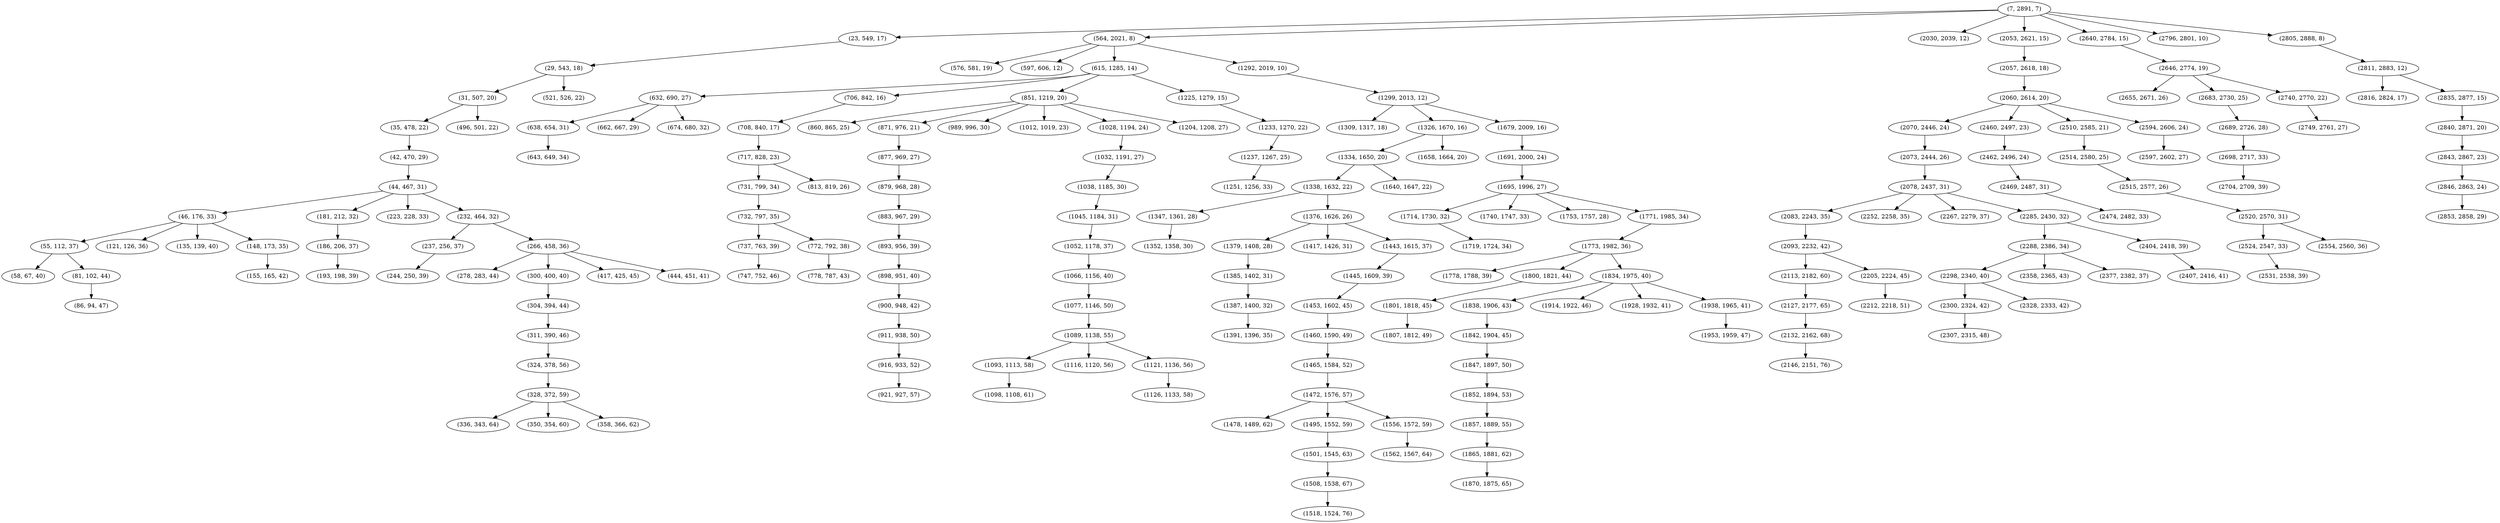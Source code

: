 digraph tree {
    "(7, 2891, 7)";
    "(23, 549, 17)";
    "(29, 543, 18)";
    "(31, 507, 20)";
    "(35, 478, 22)";
    "(42, 470, 29)";
    "(44, 467, 31)";
    "(46, 176, 33)";
    "(55, 112, 37)";
    "(58, 67, 40)";
    "(81, 102, 44)";
    "(86, 94, 47)";
    "(121, 126, 36)";
    "(135, 139, 40)";
    "(148, 173, 35)";
    "(155, 165, 42)";
    "(181, 212, 32)";
    "(186, 206, 37)";
    "(193, 198, 39)";
    "(223, 228, 33)";
    "(232, 464, 32)";
    "(237, 256, 37)";
    "(244, 250, 39)";
    "(266, 458, 36)";
    "(278, 283, 44)";
    "(300, 400, 40)";
    "(304, 394, 44)";
    "(311, 390, 46)";
    "(324, 378, 56)";
    "(328, 372, 59)";
    "(336, 343, 64)";
    "(350, 354, 60)";
    "(358, 366, 62)";
    "(417, 425, 45)";
    "(444, 451, 41)";
    "(496, 501, 22)";
    "(521, 526, 22)";
    "(564, 2021, 8)";
    "(576, 581, 19)";
    "(597, 606, 12)";
    "(615, 1285, 14)";
    "(632, 690, 27)";
    "(638, 654, 31)";
    "(643, 649, 34)";
    "(662, 667, 29)";
    "(674, 680, 32)";
    "(706, 842, 16)";
    "(708, 840, 17)";
    "(717, 828, 23)";
    "(731, 799, 34)";
    "(732, 797, 35)";
    "(737, 763, 39)";
    "(747, 752, 46)";
    "(772, 792, 38)";
    "(778, 787, 43)";
    "(813, 819, 26)";
    "(851, 1219, 20)";
    "(860, 865, 25)";
    "(871, 976, 21)";
    "(877, 969, 27)";
    "(879, 968, 28)";
    "(883, 967, 29)";
    "(893, 956, 39)";
    "(898, 951, 40)";
    "(900, 948, 42)";
    "(911, 938, 50)";
    "(916, 933, 52)";
    "(921, 927, 57)";
    "(989, 996, 30)";
    "(1012, 1019, 23)";
    "(1028, 1194, 24)";
    "(1032, 1191, 27)";
    "(1038, 1185, 30)";
    "(1045, 1184, 31)";
    "(1052, 1178, 37)";
    "(1066, 1156, 40)";
    "(1077, 1146, 50)";
    "(1089, 1138, 55)";
    "(1093, 1113, 58)";
    "(1098, 1108, 61)";
    "(1116, 1120, 56)";
    "(1121, 1136, 56)";
    "(1126, 1133, 58)";
    "(1204, 1208, 27)";
    "(1225, 1279, 15)";
    "(1233, 1270, 22)";
    "(1237, 1267, 25)";
    "(1251, 1256, 33)";
    "(1292, 2019, 10)";
    "(1299, 2013, 12)";
    "(1309, 1317, 18)";
    "(1326, 1670, 16)";
    "(1334, 1650, 20)";
    "(1338, 1632, 22)";
    "(1347, 1361, 28)";
    "(1352, 1358, 30)";
    "(1376, 1626, 26)";
    "(1379, 1408, 28)";
    "(1385, 1402, 31)";
    "(1387, 1400, 32)";
    "(1391, 1396, 35)";
    "(1417, 1426, 31)";
    "(1443, 1615, 37)";
    "(1445, 1609, 39)";
    "(1453, 1602, 45)";
    "(1460, 1590, 49)";
    "(1465, 1584, 52)";
    "(1472, 1576, 57)";
    "(1478, 1489, 62)";
    "(1495, 1552, 59)";
    "(1501, 1545, 63)";
    "(1508, 1538, 67)";
    "(1518, 1524, 76)";
    "(1556, 1572, 59)";
    "(1562, 1567, 64)";
    "(1640, 1647, 22)";
    "(1658, 1664, 20)";
    "(1679, 2009, 16)";
    "(1691, 2000, 24)";
    "(1695, 1996, 27)";
    "(1714, 1730, 32)";
    "(1719, 1724, 34)";
    "(1740, 1747, 33)";
    "(1753, 1757, 28)";
    "(1771, 1985, 34)";
    "(1773, 1982, 36)";
    "(1778, 1788, 39)";
    "(1800, 1821, 44)";
    "(1801, 1818, 45)";
    "(1807, 1812, 49)";
    "(1834, 1975, 40)";
    "(1838, 1906, 43)";
    "(1842, 1904, 45)";
    "(1847, 1897, 50)";
    "(1852, 1894, 53)";
    "(1857, 1889, 55)";
    "(1865, 1881, 62)";
    "(1870, 1875, 65)";
    "(1914, 1922, 46)";
    "(1928, 1932, 41)";
    "(1938, 1965, 41)";
    "(1953, 1959, 47)";
    "(2030, 2039, 12)";
    "(2053, 2621, 15)";
    "(2057, 2618, 18)";
    "(2060, 2614, 20)";
    "(2070, 2446, 24)";
    "(2073, 2444, 26)";
    "(2078, 2437, 31)";
    "(2083, 2243, 35)";
    "(2093, 2232, 42)";
    "(2113, 2182, 60)";
    "(2127, 2177, 65)";
    "(2132, 2162, 68)";
    "(2146, 2151, 76)";
    "(2205, 2224, 45)";
    "(2212, 2218, 51)";
    "(2252, 2258, 35)";
    "(2267, 2279, 37)";
    "(2285, 2430, 32)";
    "(2288, 2386, 34)";
    "(2298, 2340, 40)";
    "(2300, 2324, 42)";
    "(2307, 2315, 48)";
    "(2328, 2333, 42)";
    "(2358, 2365, 43)";
    "(2377, 2382, 37)";
    "(2404, 2418, 39)";
    "(2407, 2416, 41)";
    "(2460, 2497, 23)";
    "(2462, 2496, 24)";
    "(2469, 2487, 31)";
    "(2474, 2482, 33)";
    "(2510, 2585, 21)";
    "(2514, 2580, 25)";
    "(2515, 2577, 26)";
    "(2520, 2570, 31)";
    "(2524, 2547, 33)";
    "(2531, 2538, 39)";
    "(2554, 2560, 36)";
    "(2594, 2606, 24)";
    "(2597, 2602, 27)";
    "(2640, 2784, 15)";
    "(2646, 2774, 19)";
    "(2655, 2671, 26)";
    "(2683, 2730, 25)";
    "(2689, 2726, 28)";
    "(2698, 2717, 33)";
    "(2704, 2709, 39)";
    "(2740, 2770, 22)";
    "(2749, 2761, 27)";
    "(2796, 2801, 10)";
    "(2805, 2888, 8)";
    "(2811, 2883, 12)";
    "(2816, 2824, 17)";
    "(2835, 2877, 15)";
    "(2840, 2871, 20)";
    "(2843, 2867, 23)";
    "(2846, 2863, 24)";
    "(2853, 2858, 29)";
    "(7, 2891, 7)" -> "(23, 549, 17)";
    "(7, 2891, 7)" -> "(564, 2021, 8)";
    "(7, 2891, 7)" -> "(2030, 2039, 12)";
    "(7, 2891, 7)" -> "(2053, 2621, 15)";
    "(7, 2891, 7)" -> "(2640, 2784, 15)";
    "(7, 2891, 7)" -> "(2796, 2801, 10)";
    "(7, 2891, 7)" -> "(2805, 2888, 8)";
    "(23, 549, 17)" -> "(29, 543, 18)";
    "(29, 543, 18)" -> "(31, 507, 20)";
    "(29, 543, 18)" -> "(521, 526, 22)";
    "(31, 507, 20)" -> "(35, 478, 22)";
    "(31, 507, 20)" -> "(496, 501, 22)";
    "(35, 478, 22)" -> "(42, 470, 29)";
    "(42, 470, 29)" -> "(44, 467, 31)";
    "(44, 467, 31)" -> "(46, 176, 33)";
    "(44, 467, 31)" -> "(181, 212, 32)";
    "(44, 467, 31)" -> "(223, 228, 33)";
    "(44, 467, 31)" -> "(232, 464, 32)";
    "(46, 176, 33)" -> "(55, 112, 37)";
    "(46, 176, 33)" -> "(121, 126, 36)";
    "(46, 176, 33)" -> "(135, 139, 40)";
    "(46, 176, 33)" -> "(148, 173, 35)";
    "(55, 112, 37)" -> "(58, 67, 40)";
    "(55, 112, 37)" -> "(81, 102, 44)";
    "(81, 102, 44)" -> "(86, 94, 47)";
    "(148, 173, 35)" -> "(155, 165, 42)";
    "(181, 212, 32)" -> "(186, 206, 37)";
    "(186, 206, 37)" -> "(193, 198, 39)";
    "(232, 464, 32)" -> "(237, 256, 37)";
    "(232, 464, 32)" -> "(266, 458, 36)";
    "(237, 256, 37)" -> "(244, 250, 39)";
    "(266, 458, 36)" -> "(278, 283, 44)";
    "(266, 458, 36)" -> "(300, 400, 40)";
    "(266, 458, 36)" -> "(417, 425, 45)";
    "(266, 458, 36)" -> "(444, 451, 41)";
    "(300, 400, 40)" -> "(304, 394, 44)";
    "(304, 394, 44)" -> "(311, 390, 46)";
    "(311, 390, 46)" -> "(324, 378, 56)";
    "(324, 378, 56)" -> "(328, 372, 59)";
    "(328, 372, 59)" -> "(336, 343, 64)";
    "(328, 372, 59)" -> "(350, 354, 60)";
    "(328, 372, 59)" -> "(358, 366, 62)";
    "(564, 2021, 8)" -> "(576, 581, 19)";
    "(564, 2021, 8)" -> "(597, 606, 12)";
    "(564, 2021, 8)" -> "(615, 1285, 14)";
    "(564, 2021, 8)" -> "(1292, 2019, 10)";
    "(615, 1285, 14)" -> "(632, 690, 27)";
    "(615, 1285, 14)" -> "(706, 842, 16)";
    "(615, 1285, 14)" -> "(851, 1219, 20)";
    "(615, 1285, 14)" -> "(1225, 1279, 15)";
    "(632, 690, 27)" -> "(638, 654, 31)";
    "(632, 690, 27)" -> "(662, 667, 29)";
    "(632, 690, 27)" -> "(674, 680, 32)";
    "(638, 654, 31)" -> "(643, 649, 34)";
    "(706, 842, 16)" -> "(708, 840, 17)";
    "(708, 840, 17)" -> "(717, 828, 23)";
    "(717, 828, 23)" -> "(731, 799, 34)";
    "(717, 828, 23)" -> "(813, 819, 26)";
    "(731, 799, 34)" -> "(732, 797, 35)";
    "(732, 797, 35)" -> "(737, 763, 39)";
    "(732, 797, 35)" -> "(772, 792, 38)";
    "(737, 763, 39)" -> "(747, 752, 46)";
    "(772, 792, 38)" -> "(778, 787, 43)";
    "(851, 1219, 20)" -> "(860, 865, 25)";
    "(851, 1219, 20)" -> "(871, 976, 21)";
    "(851, 1219, 20)" -> "(989, 996, 30)";
    "(851, 1219, 20)" -> "(1012, 1019, 23)";
    "(851, 1219, 20)" -> "(1028, 1194, 24)";
    "(851, 1219, 20)" -> "(1204, 1208, 27)";
    "(871, 976, 21)" -> "(877, 969, 27)";
    "(877, 969, 27)" -> "(879, 968, 28)";
    "(879, 968, 28)" -> "(883, 967, 29)";
    "(883, 967, 29)" -> "(893, 956, 39)";
    "(893, 956, 39)" -> "(898, 951, 40)";
    "(898, 951, 40)" -> "(900, 948, 42)";
    "(900, 948, 42)" -> "(911, 938, 50)";
    "(911, 938, 50)" -> "(916, 933, 52)";
    "(916, 933, 52)" -> "(921, 927, 57)";
    "(1028, 1194, 24)" -> "(1032, 1191, 27)";
    "(1032, 1191, 27)" -> "(1038, 1185, 30)";
    "(1038, 1185, 30)" -> "(1045, 1184, 31)";
    "(1045, 1184, 31)" -> "(1052, 1178, 37)";
    "(1052, 1178, 37)" -> "(1066, 1156, 40)";
    "(1066, 1156, 40)" -> "(1077, 1146, 50)";
    "(1077, 1146, 50)" -> "(1089, 1138, 55)";
    "(1089, 1138, 55)" -> "(1093, 1113, 58)";
    "(1089, 1138, 55)" -> "(1116, 1120, 56)";
    "(1089, 1138, 55)" -> "(1121, 1136, 56)";
    "(1093, 1113, 58)" -> "(1098, 1108, 61)";
    "(1121, 1136, 56)" -> "(1126, 1133, 58)";
    "(1225, 1279, 15)" -> "(1233, 1270, 22)";
    "(1233, 1270, 22)" -> "(1237, 1267, 25)";
    "(1237, 1267, 25)" -> "(1251, 1256, 33)";
    "(1292, 2019, 10)" -> "(1299, 2013, 12)";
    "(1299, 2013, 12)" -> "(1309, 1317, 18)";
    "(1299, 2013, 12)" -> "(1326, 1670, 16)";
    "(1299, 2013, 12)" -> "(1679, 2009, 16)";
    "(1326, 1670, 16)" -> "(1334, 1650, 20)";
    "(1326, 1670, 16)" -> "(1658, 1664, 20)";
    "(1334, 1650, 20)" -> "(1338, 1632, 22)";
    "(1334, 1650, 20)" -> "(1640, 1647, 22)";
    "(1338, 1632, 22)" -> "(1347, 1361, 28)";
    "(1338, 1632, 22)" -> "(1376, 1626, 26)";
    "(1347, 1361, 28)" -> "(1352, 1358, 30)";
    "(1376, 1626, 26)" -> "(1379, 1408, 28)";
    "(1376, 1626, 26)" -> "(1417, 1426, 31)";
    "(1376, 1626, 26)" -> "(1443, 1615, 37)";
    "(1379, 1408, 28)" -> "(1385, 1402, 31)";
    "(1385, 1402, 31)" -> "(1387, 1400, 32)";
    "(1387, 1400, 32)" -> "(1391, 1396, 35)";
    "(1443, 1615, 37)" -> "(1445, 1609, 39)";
    "(1445, 1609, 39)" -> "(1453, 1602, 45)";
    "(1453, 1602, 45)" -> "(1460, 1590, 49)";
    "(1460, 1590, 49)" -> "(1465, 1584, 52)";
    "(1465, 1584, 52)" -> "(1472, 1576, 57)";
    "(1472, 1576, 57)" -> "(1478, 1489, 62)";
    "(1472, 1576, 57)" -> "(1495, 1552, 59)";
    "(1472, 1576, 57)" -> "(1556, 1572, 59)";
    "(1495, 1552, 59)" -> "(1501, 1545, 63)";
    "(1501, 1545, 63)" -> "(1508, 1538, 67)";
    "(1508, 1538, 67)" -> "(1518, 1524, 76)";
    "(1556, 1572, 59)" -> "(1562, 1567, 64)";
    "(1679, 2009, 16)" -> "(1691, 2000, 24)";
    "(1691, 2000, 24)" -> "(1695, 1996, 27)";
    "(1695, 1996, 27)" -> "(1714, 1730, 32)";
    "(1695, 1996, 27)" -> "(1740, 1747, 33)";
    "(1695, 1996, 27)" -> "(1753, 1757, 28)";
    "(1695, 1996, 27)" -> "(1771, 1985, 34)";
    "(1714, 1730, 32)" -> "(1719, 1724, 34)";
    "(1771, 1985, 34)" -> "(1773, 1982, 36)";
    "(1773, 1982, 36)" -> "(1778, 1788, 39)";
    "(1773, 1982, 36)" -> "(1800, 1821, 44)";
    "(1773, 1982, 36)" -> "(1834, 1975, 40)";
    "(1800, 1821, 44)" -> "(1801, 1818, 45)";
    "(1801, 1818, 45)" -> "(1807, 1812, 49)";
    "(1834, 1975, 40)" -> "(1838, 1906, 43)";
    "(1834, 1975, 40)" -> "(1914, 1922, 46)";
    "(1834, 1975, 40)" -> "(1928, 1932, 41)";
    "(1834, 1975, 40)" -> "(1938, 1965, 41)";
    "(1838, 1906, 43)" -> "(1842, 1904, 45)";
    "(1842, 1904, 45)" -> "(1847, 1897, 50)";
    "(1847, 1897, 50)" -> "(1852, 1894, 53)";
    "(1852, 1894, 53)" -> "(1857, 1889, 55)";
    "(1857, 1889, 55)" -> "(1865, 1881, 62)";
    "(1865, 1881, 62)" -> "(1870, 1875, 65)";
    "(1938, 1965, 41)" -> "(1953, 1959, 47)";
    "(2053, 2621, 15)" -> "(2057, 2618, 18)";
    "(2057, 2618, 18)" -> "(2060, 2614, 20)";
    "(2060, 2614, 20)" -> "(2070, 2446, 24)";
    "(2060, 2614, 20)" -> "(2460, 2497, 23)";
    "(2060, 2614, 20)" -> "(2510, 2585, 21)";
    "(2060, 2614, 20)" -> "(2594, 2606, 24)";
    "(2070, 2446, 24)" -> "(2073, 2444, 26)";
    "(2073, 2444, 26)" -> "(2078, 2437, 31)";
    "(2078, 2437, 31)" -> "(2083, 2243, 35)";
    "(2078, 2437, 31)" -> "(2252, 2258, 35)";
    "(2078, 2437, 31)" -> "(2267, 2279, 37)";
    "(2078, 2437, 31)" -> "(2285, 2430, 32)";
    "(2083, 2243, 35)" -> "(2093, 2232, 42)";
    "(2093, 2232, 42)" -> "(2113, 2182, 60)";
    "(2093, 2232, 42)" -> "(2205, 2224, 45)";
    "(2113, 2182, 60)" -> "(2127, 2177, 65)";
    "(2127, 2177, 65)" -> "(2132, 2162, 68)";
    "(2132, 2162, 68)" -> "(2146, 2151, 76)";
    "(2205, 2224, 45)" -> "(2212, 2218, 51)";
    "(2285, 2430, 32)" -> "(2288, 2386, 34)";
    "(2285, 2430, 32)" -> "(2404, 2418, 39)";
    "(2288, 2386, 34)" -> "(2298, 2340, 40)";
    "(2288, 2386, 34)" -> "(2358, 2365, 43)";
    "(2288, 2386, 34)" -> "(2377, 2382, 37)";
    "(2298, 2340, 40)" -> "(2300, 2324, 42)";
    "(2298, 2340, 40)" -> "(2328, 2333, 42)";
    "(2300, 2324, 42)" -> "(2307, 2315, 48)";
    "(2404, 2418, 39)" -> "(2407, 2416, 41)";
    "(2460, 2497, 23)" -> "(2462, 2496, 24)";
    "(2462, 2496, 24)" -> "(2469, 2487, 31)";
    "(2469, 2487, 31)" -> "(2474, 2482, 33)";
    "(2510, 2585, 21)" -> "(2514, 2580, 25)";
    "(2514, 2580, 25)" -> "(2515, 2577, 26)";
    "(2515, 2577, 26)" -> "(2520, 2570, 31)";
    "(2520, 2570, 31)" -> "(2524, 2547, 33)";
    "(2520, 2570, 31)" -> "(2554, 2560, 36)";
    "(2524, 2547, 33)" -> "(2531, 2538, 39)";
    "(2594, 2606, 24)" -> "(2597, 2602, 27)";
    "(2640, 2784, 15)" -> "(2646, 2774, 19)";
    "(2646, 2774, 19)" -> "(2655, 2671, 26)";
    "(2646, 2774, 19)" -> "(2683, 2730, 25)";
    "(2646, 2774, 19)" -> "(2740, 2770, 22)";
    "(2683, 2730, 25)" -> "(2689, 2726, 28)";
    "(2689, 2726, 28)" -> "(2698, 2717, 33)";
    "(2698, 2717, 33)" -> "(2704, 2709, 39)";
    "(2740, 2770, 22)" -> "(2749, 2761, 27)";
    "(2805, 2888, 8)" -> "(2811, 2883, 12)";
    "(2811, 2883, 12)" -> "(2816, 2824, 17)";
    "(2811, 2883, 12)" -> "(2835, 2877, 15)";
    "(2835, 2877, 15)" -> "(2840, 2871, 20)";
    "(2840, 2871, 20)" -> "(2843, 2867, 23)";
    "(2843, 2867, 23)" -> "(2846, 2863, 24)";
    "(2846, 2863, 24)" -> "(2853, 2858, 29)";
}
